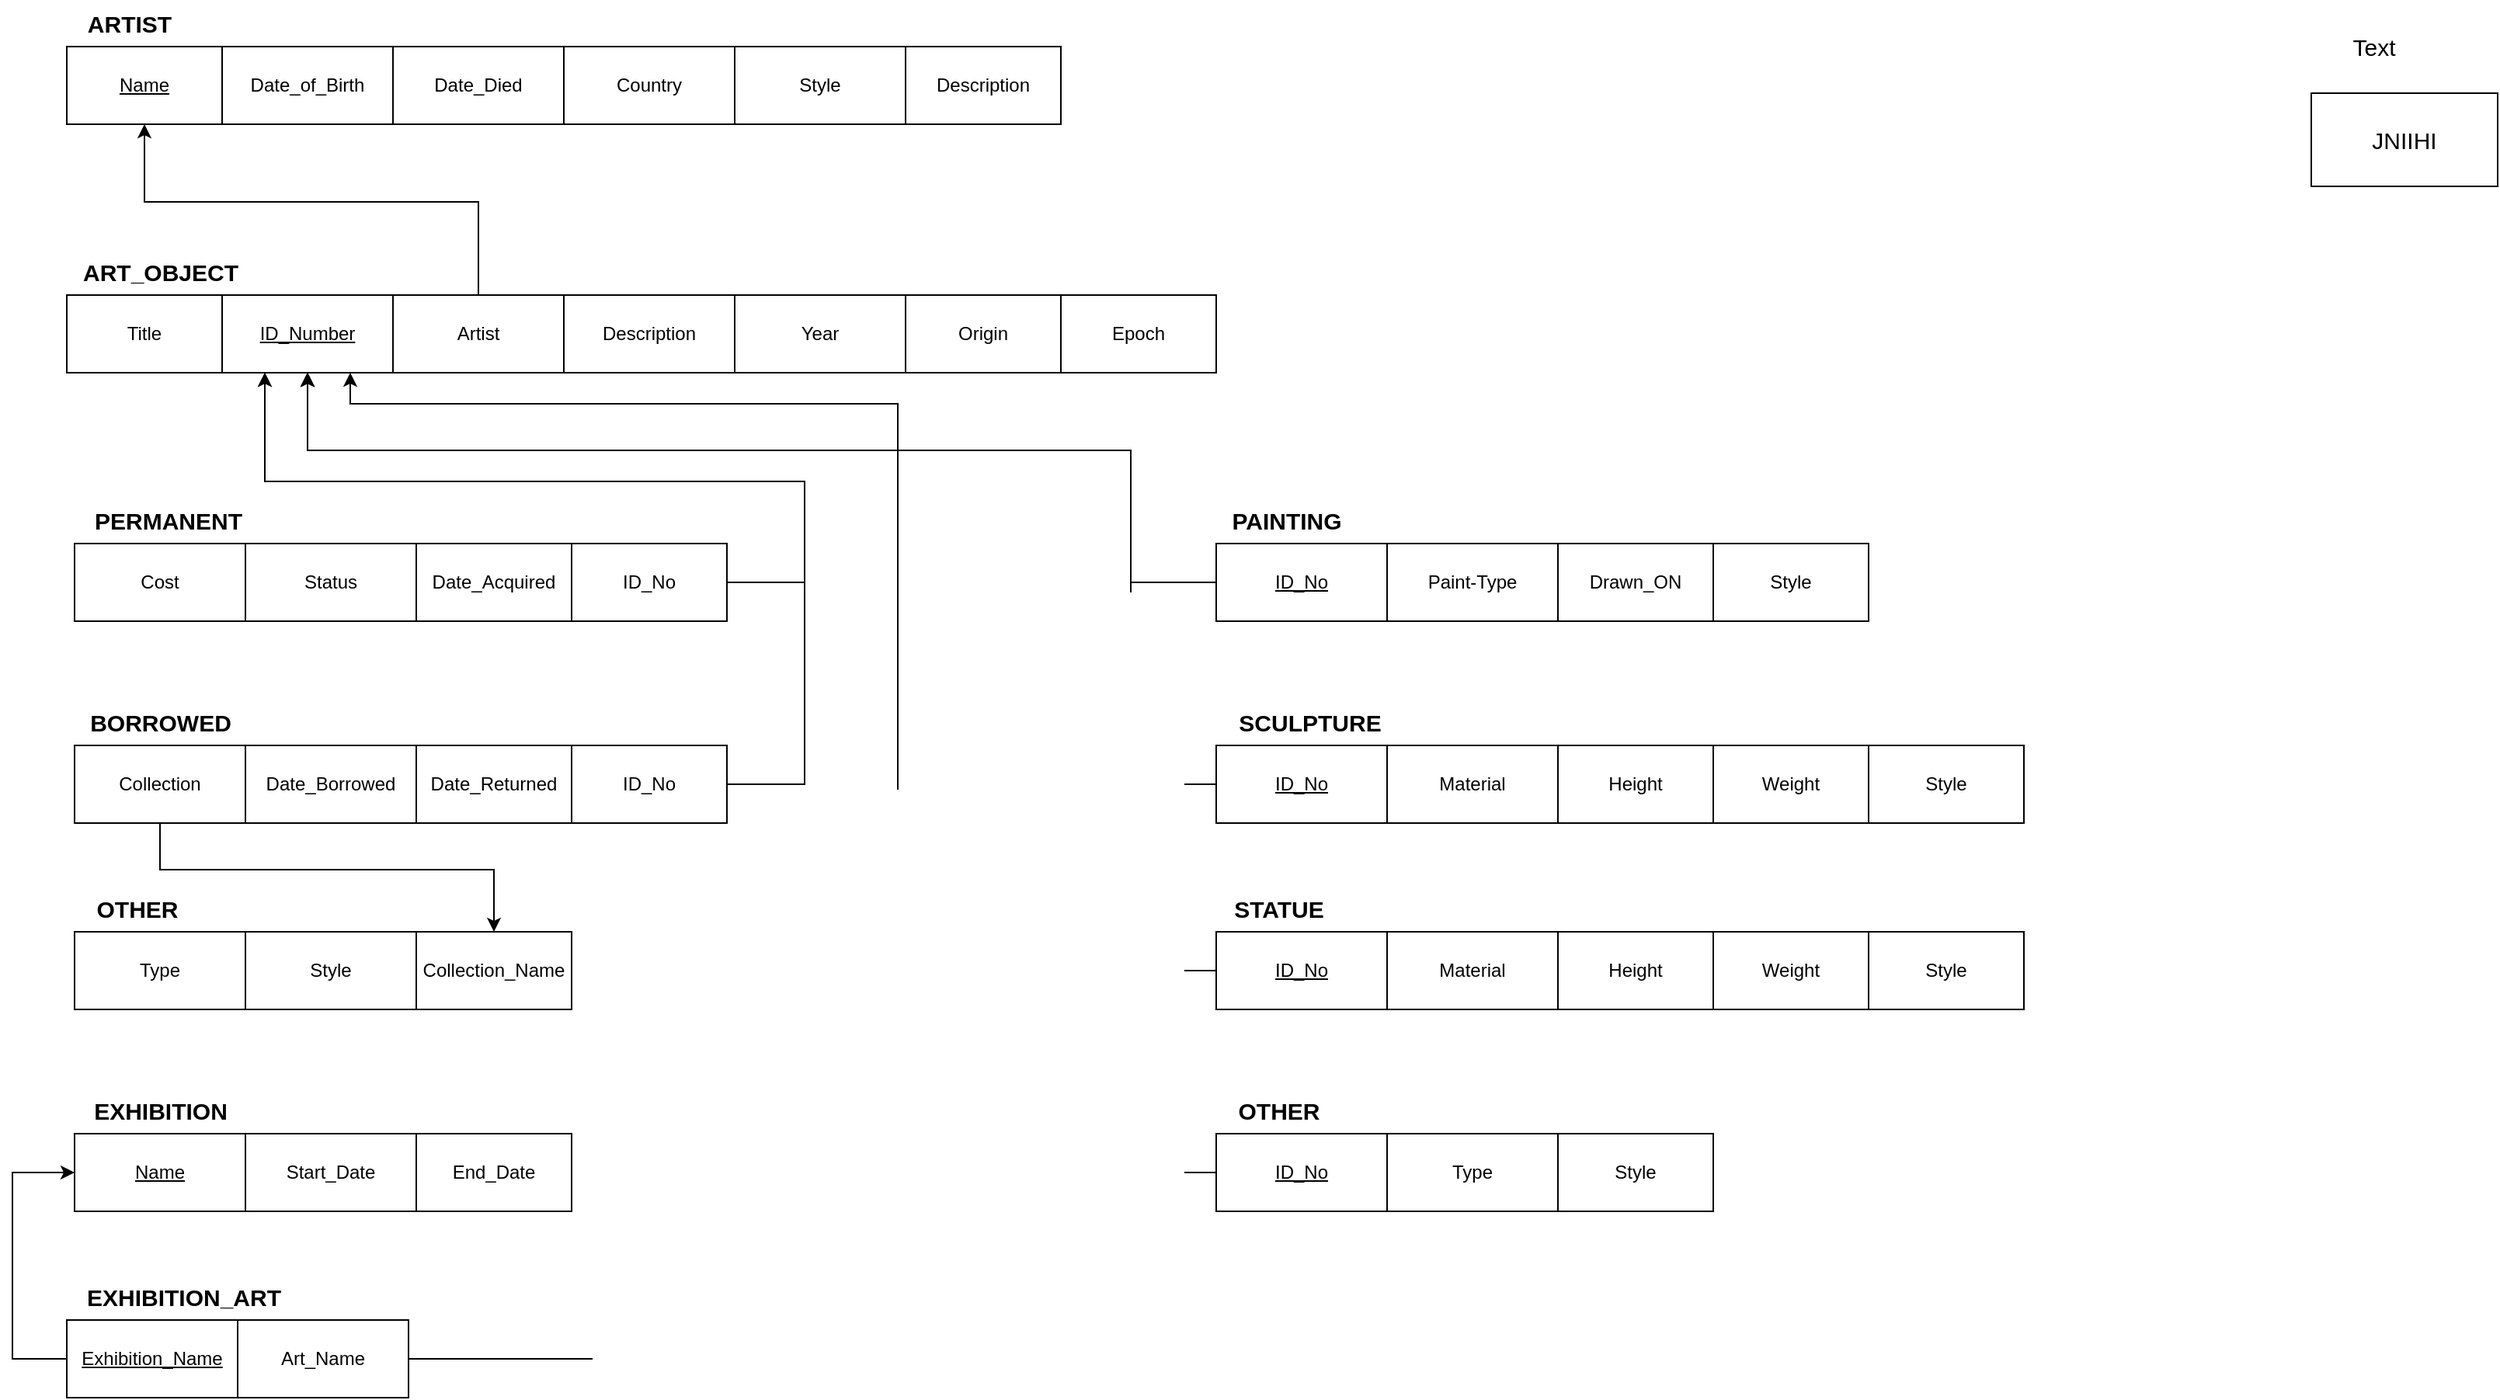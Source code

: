 <mxfile version="20.5.3" type="google"><diagram id="R2lEEEUBdFMjLlhIrx00" name="Page-1"><mxGraphModel grid="1" page="1" gridSize="10" guides="1" tooltips="1" connect="1" arrows="1" fold="1" pageScale="1" pageWidth="850" pageHeight="1100" math="0" shadow="0" extFonts="Permanent Marker^https://fonts.googleapis.com/css?family=Permanent+Marker"><root><mxCell id="0"/><mxCell id="1" parent="0"/><mxCell id="VDPvG69KEZOV1B6xVewK-1" value="&lt;u&gt;Name&lt;/u&gt;" style="rounded=0;whiteSpace=wrap;html=1;" vertex="1" parent="1"><mxGeometry x="155" y="70" width="100" height="50" as="geometry"/></mxCell><mxCell id="VDPvG69KEZOV1B6xVewK-2" value="Date_of_Birth" style="rounded=0;whiteSpace=wrap;html=1;" vertex="1" parent="1"><mxGeometry x="255" y="70" width="110" height="50" as="geometry"/></mxCell><mxCell id="VDPvG69KEZOV1B6xVewK-3" value="Date_Died" style="rounded=0;whiteSpace=wrap;html=1;" vertex="1" parent="1"><mxGeometry x="365" y="70" width="110" height="50" as="geometry"/></mxCell><mxCell id="VDPvG69KEZOV1B6xVewK-4" value="Country" style="rounded=0;whiteSpace=wrap;html=1;" vertex="1" parent="1"><mxGeometry x="475" y="70" width="110" height="50" as="geometry"/></mxCell><mxCell id="VDPvG69KEZOV1B6xVewK-5" value="Style" style="rounded=0;whiteSpace=wrap;html=1;" vertex="1" parent="1"><mxGeometry x="585" y="70" width="110" height="50" as="geometry"/></mxCell><mxCell id="VDPvG69KEZOV1B6xVewK-6" value="Description" style="rounded=0;whiteSpace=wrap;html=1;" vertex="1" parent="1"><mxGeometry x="695" y="70" width="100" height="50" as="geometry"/></mxCell><mxCell id="VDPvG69KEZOV1B6xVewK-7" value="Title" style="rounded=0;whiteSpace=wrap;html=1;" vertex="1" parent="1"><mxGeometry x="155" y="230" width="100" height="50" as="geometry"/></mxCell><mxCell id="VDPvG69KEZOV1B6xVewK-8" value="&lt;u&gt;ID_Number&lt;/u&gt;" style="rounded=0;whiteSpace=wrap;html=1;" vertex="1" parent="1"><mxGeometry x="255" y="230" width="110" height="50" as="geometry"/></mxCell><mxCell id="VDPvG69KEZOV1B6xVewK-70" style="edgeStyle=orthogonalEdgeStyle;rounded=0;orthogonalLoop=1;jettySize=auto;html=1;exitX=0.5;exitY=0;exitDx=0;exitDy=0;entryX=0.5;entryY=1;entryDx=0;entryDy=0;fontSize=15;" edge="1" parent="1" source="VDPvG69KEZOV1B6xVewK-9" target="VDPvG69KEZOV1B6xVewK-1"><mxGeometry relative="1" as="geometry"><Array as="points"><mxPoint x="420" y="170"/><mxPoint x="205" y="170"/></Array></mxGeometry></mxCell><mxCell id="VDPvG69KEZOV1B6xVewK-9" value="Artist" style="rounded=0;whiteSpace=wrap;html=1;" vertex="1" parent="1"><mxGeometry x="365" y="230" width="110" height="50" as="geometry"/></mxCell><mxCell id="VDPvG69KEZOV1B6xVewK-10" value="Description" style="rounded=0;whiteSpace=wrap;html=1;" vertex="1" parent="1"><mxGeometry x="475" y="230" width="110" height="50" as="geometry"/></mxCell><mxCell id="VDPvG69KEZOV1B6xVewK-11" value="Year" style="rounded=0;whiteSpace=wrap;html=1;" vertex="1" parent="1"><mxGeometry x="585" y="230" width="110" height="50" as="geometry"/></mxCell><mxCell id="VDPvG69KEZOV1B6xVewK-12" value="Origin" style="rounded=0;whiteSpace=wrap;html=1;" vertex="1" parent="1"><mxGeometry x="695" y="230" width="100" height="50" as="geometry"/></mxCell><mxCell id="VDPvG69KEZOV1B6xVewK-13" value="Epoch" style="rounded=0;whiteSpace=wrap;html=1;" vertex="1" parent="1"><mxGeometry x="795" y="230" width="100" height="50" as="geometry"/></mxCell><mxCell id="VDPvG69KEZOV1B6xVewK-14" value="Cost" style="rounded=0;whiteSpace=wrap;html=1;" vertex="1" parent="1"><mxGeometry x="160" y="390" width="110" height="50" as="geometry"/></mxCell><mxCell id="VDPvG69KEZOV1B6xVewK-15" value="Status" style="rounded=0;whiteSpace=wrap;html=1;" vertex="1" parent="1"><mxGeometry x="270" y="390" width="110" height="50" as="geometry"/></mxCell><mxCell id="VDPvG69KEZOV1B6xVewK-16" value="Date_Acquired" style="rounded=0;whiteSpace=wrap;html=1;" vertex="1" parent="1"><mxGeometry x="380" y="390" width="100" height="50" as="geometry"/></mxCell><mxCell id="VDPvG69KEZOV1B6xVewK-74" style="edgeStyle=orthogonalEdgeStyle;rounded=0;orthogonalLoop=1;jettySize=auto;html=1;exitX=1;exitY=0.5;exitDx=0;exitDy=0;entryX=0.25;entryY=1;entryDx=0;entryDy=0;fontSize=15;" edge="1" parent="1" source="VDPvG69KEZOV1B6xVewK-17" target="VDPvG69KEZOV1B6xVewK-8"><mxGeometry relative="1" as="geometry"><Array as="points"><mxPoint x="630" y="415"/><mxPoint x="630" y="350"/><mxPoint x="283" y="350"/></Array></mxGeometry></mxCell><mxCell id="VDPvG69KEZOV1B6xVewK-17" value="ID_No" style="rounded=0;whiteSpace=wrap;html=1;" vertex="1" parent="1"><mxGeometry x="480" y="390" width="100" height="50" as="geometry"/></mxCell><mxCell id="VDPvG69KEZOV1B6xVewK-69" style="edgeStyle=orthogonalEdgeStyle;rounded=0;orthogonalLoop=1;jettySize=auto;html=1;exitX=0.5;exitY=1;exitDx=0;exitDy=0;entryX=0.5;entryY=0;entryDx=0;entryDy=0;fontSize=15;" edge="1" parent="1" source="VDPvG69KEZOV1B6xVewK-18" target="VDPvG69KEZOV1B6xVewK-24"><mxGeometry relative="1" as="geometry"><Array as="points"><mxPoint x="215" y="600"/><mxPoint x="430" y="600"/></Array></mxGeometry></mxCell><mxCell id="VDPvG69KEZOV1B6xVewK-18" value="Collection" style="rounded=0;whiteSpace=wrap;html=1;" vertex="1" parent="1"><mxGeometry x="160" y="520" width="110" height="50" as="geometry"/></mxCell><mxCell id="VDPvG69KEZOV1B6xVewK-19" value="Date_Borrowed" style="rounded=0;whiteSpace=wrap;html=1;" vertex="1" parent="1"><mxGeometry x="270" y="520" width="110" height="50" as="geometry"/></mxCell><mxCell id="VDPvG69KEZOV1B6xVewK-20" value="Date_Returned" style="rounded=0;whiteSpace=wrap;html=1;" vertex="1" parent="1"><mxGeometry x="380" y="520" width="100" height="50" as="geometry"/></mxCell><mxCell id="VDPvG69KEZOV1B6xVewK-72" style="edgeStyle=orthogonalEdgeStyle;rounded=0;orthogonalLoop=1;jettySize=auto;html=1;exitX=1;exitY=0.5;exitDx=0;exitDy=0;entryX=0.25;entryY=1;entryDx=0;entryDy=0;fontSize=15;" edge="1" parent="1" source="VDPvG69KEZOV1B6xVewK-21" target="VDPvG69KEZOV1B6xVewK-8"><mxGeometry relative="1" as="geometry"><Array as="points"><mxPoint x="630" y="545"/><mxPoint x="630" y="350"/><mxPoint x="283" y="350"/></Array></mxGeometry></mxCell><mxCell id="VDPvG69KEZOV1B6xVewK-21" value="ID_No" style="rounded=0;whiteSpace=wrap;html=1;" vertex="1" parent="1"><mxGeometry x="480" y="520" width="100" height="50" as="geometry"/></mxCell><mxCell id="VDPvG69KEZOV1B6xVewK-22" value="Type" style="rounded=0;whiteSpace=wrap;html=1;" vertex="1" parent="1"><mxGeometry x="160" y="640" width="110" height="50" as="geometry"/></mxCell><mxCell id="VDPvG69KEZOV1B6xVewK-23" value="Style" style="rounded=0;whiteSpace=wrap;html=1;" vertex="1" parent="1"><mxGeometry x="270" y="640" width="110" height="50" as="geometry"/></mxCell><mxCell id="VDPvG69KEZOV1B6xVewK-24" value="Collection_Name" style="rounded=0;whiteSpace=wrap;html=1;" vertex="1" parent="1"><mxGeometry x="380" y="640" width="100" height="50" as="geometry"/></mxCell><mxCell id="VDPvG69KEZOV1B6xVewK-25" value="&lt;u&gt;Name&lt;/u&gt;" style="rounded=0;whiteSpace=wrap;html=1;" vertex="1" parent="1"><mxGeometry x="160" y="770" width="110" height="50" as="geometry"/></mxCell><mxCell id="VDPvG69KEZOV1B6xVewK-26" value="Start_Date" style="rounded=0;whiteSpace=wrap;html=1;" vertex="1" parent="1"><mxGeometry x="270" y="770" width="110" height="50" as="geometry"/></mxCell><mxCell id="VDPvG69KEZOV1B6xVewK-27" value="End_Date" style="rounded=0;whiteSpace=wrap;html=1;" vertex="1" parent="1"><mxGeometry x="380" y="770" width="100" height="50" as="geometry"/></mxCell><mxCell id="VDPvG69KEZOV1B6xVewK-75" style="edgeStyle=orthogonalEdgeStyle;rounded=0;orthogonalLoop=1;jettySize=auto;html=1;exitX=0;exitY=0.5;exitDx=0;exitDy=0;entryX=0;entryY=0.5;entryDx=0;entryDy=0;fontSize=15;" edge="1" parent="1" source="VDPvG69KEZOV1B6xVewK-28" target="VDPvG69KEZOV1B6xVewK-25"><mxGeometry relative="1" as="geometry"><Array as="points"><mxPoint x="120" y="915"/><mxPoint x="120" y="795"/></Array></mxGeometry></mxCell><mxCell id="VDPvG69KEZOV1B6xVewK-28" value="&lt;u&gt;Exhibition_Name&lt;/u&gt;" style="rounded=0;whiteSpace=wrap;html=1;" vertex="1" parent="1"><mxGeometry x="155" y="890" width="110" height="50" as="geometry"/></mxCell><mxCell id="VDPvG69KEZOV1B6xVewK-68" style="edgeStyle=orthogonalEdgeStyle;rounded=0;orthogonalLoop=1;jettySize=auto;html=1;exitX=1;exitY=0.5;exitDx=0;exitDy=0;entryX=0.75;entryY=1;entryDx=0;entryDy=0;fontSize=15;" edge="1" parent="1" source="VDPvG69KEZOV1B6xVewK-29" target="VDPvG69KEZOV1B6xVewK-8"><mxGeometry relative="1" as="geometry"><Array as="points"><mxPoint x="690" y="915"/><mxPoint x="690" y="300"/><mxPoint x="338" y="300"/></Array></mxGeometry></mxCell><mxCell id="VDPvG69KEZOV1B6xVewK-29" value="Art_Name" style="rounded=0;whiteSpace=wrap;html=1;" vertex="1" parent="1"><mxGeometry x="265" y="890" width="110" height="50" as="geometry"/></mxCell><mxCell id="VDPvG69KEZOV1B6xVewK-81" style="edgeStyle=orthogonalEdgeStyle;rounded=0;orthogonalLoop=1;jettySize=auto;html=1;exitX=0;exitY=0.5;exitDx=0;exitDy=0;entryX=0.5;entryY=1;entryDx=0;entryDy=0;fontSize=15;" edge="1" parent="1" source="VDPvG69KEZOV1B6xVewK-31" target="VDPvG69KEZOV1B6xVewK-8"><mxGeometry relative="1" as="geometry"><Array as="points"><mxPoint x="840" y="415"/><mxPoint x="840" y="330"/><mxPoint x="310" y="330"/></Array></mxGeometry></mxCell><mxCell id="VDPvG69KEZOV1B6xVewK-31" value="&lt;u&gt;ID_No&lt;/u&gt;" style="rounded=0;whiteSpace=wrap;html=1;" vertex="1" parent="1"><mxGeometry x="895" y="390" width="110" height="50" as="geometry"/></mxCell><mxCell id="VDPvG69KEZOV1B6xVewK-32" value="Paint-Type" style="rounded=0;whiteSpace=wrap;html=1;" vertex="1" parent="1"><mxGeometry x="1005" y="390" width="110" height="50" as="geometry"/></mxCell><mxCell id="VDPvG69KEZOV1B6xVewK-33" value="Drawn_ON" style="rounded=0;whiteSpace=wrap;html=1;" vertex="1" parent="1"><mxGeometry x="1115" y="390" width="100" height="50" as="geometry"/></mxCell><mxCell id="VDPvG69KEZOV1B6xVewK-34" value="Style" style="rounded=0;whiteSpace=wrap;html=1;" vertex="1" parent="1"><mxGeometry x="1215" y="390" width="100" height="50" as="geometry"/></mxCell><mxCell id="VDPvG69KEZOV1B6xVewK-79" style="edgeStyle=orthogonalEdgeStyle;rounded=0;orthogonalLoop=1;jettySize=auto;html=1;exitX=0;exitY=0.5;exitDx=0;exitDy=0;entryX=0.5;entryY=1;entryDx=0;entryDy=0;fontSize=15;" edge="1" parent="1" source="VDPvG69KEZOV1B6xVewK-39" target="VDPvG69KEZOV1B6xVewK-8"><mxGeometry relative="1" as="geometry"><Array as="points"><mxPoint x="840" y="665"/><mxPoint x="840" y="330"/><mxPoint x="310" y="330"/></Array></mxGeometry></mxCell><mxCell id="VDPvG69KEZOV1B6xVewK-39" value="&lt;u&gt;ID_No&lt;/u&gt;" style="rounded=0;whiteSpace=wrap;html=1;" vertex="1" parent="1"><mxGeometry x="895" y="640" width="110" height="50" as="geometry"/></mxCell><mxCell id="VDPvG69KEZOV1B6xVewK-40" value="Material" style="rounded=0;whiteSpace=wrap;html=1;" vertex="1" parent="1"><mxGeometry x="1005" y="640" width="110" height="50" as="geometry"/></mxCell><mxCell id="VDPvG69KEZOV1B6xVewK-41" value="Height" style="rounded=0;whiteSpace=wrap;html=1;" vertex="1" parent="1"><mxGeometry x="1115" y="640" width="100" height="50" as="geometry"/></mxCell><mxCell id="VDPvG69KEZOV1B6xVewK-42" value="Weight" style="rounded=0;whiteSpace=wrap;html=1;" vertex="1" parent="1"><mxGeometry x="1215" y="640" width="100" height="50" as="geometry"/></mxCell><mxCell id="VDPvG69KEZOV1B6xVewK-78" style="edgeStyle=orthogonalEdgeStyle;rounded=0;orthogonalLoop=1;jettySize=auto;html=1;exitX=0;exitY=0.5;exitDx=0;exitDy=0;entryX=0.5;entryY=1;entryDx=0;entryDy=0;fontSize=15;" edge="1" parent="1" source="VDPvG69KEZOV1B6xVewK-44" target="VDPvG69KEZOV1B6xVewK-8"><mxGeometry relative="1" as="geometry"><Array as="points"><mxPoint x="840" y="795"/><mxPoint x="840" y="330"/><mxPoint x="310" y="330"/></Array></mxGeometry></mxCell><mxCell id="VDPvG69KEZOV1B6xVewK-44" value="&lt;u&gt;ID_No&lt;/u&gt;" style="rounded=0;whiteSpace=wrap;html=1;" vertex="1" parent="1"><mxGeometry x="895" y="770" width="110" height="50" as="geometry"/></mxCell><mxCell id="VDPvG69KEZOV1B6xVewK-45" value="Type" style="rounded=0;whiteSpace=wrap;html=1;" vertex="1" parent="1"><mxGeometry x="1005" y="770" width="110" height="50" as="geometry"/></mxCell><mxCell id="VDPvG69KEZOV1B6xVewK-46" value="Style" style="rounded=0;whiteSpace=wrap;html=1;" vertex="1" parent="1"><mxGeometry x="1115" y="770" width="100" height="50" as="geometry"/></mxCell><mxCell id="VDPvG69KEZOV1B6xVewK-48" value="Style" style="rounded=0;whiteSpace=wrap;html=1;" vertex="1" parent="1"><mxGeometry x="1315" y="640" width="100" height="50" as="geometry"/></mxCell><mxCell id="VDPvG69KEZOV1B6xVewK-80" style="edgeStyle=orthogonalEdgeStyle;rounded=0;orthogonalLoop=1;jettySize=auto;html=1;exitX=0;exitY=0.5;exitDx=0;exitDy=0;entryX=0.5;entryY=1;entryDx=0;entryDy=0;fontSize=15;" edge="1" parent="1" source="VDPvG69KEZOV1B6xVewK-49" target="VDPvG69KEZOV1B6xVewK-8"><mxGeometry relative="1" as="geometry"><Array as="points"><mxPoint x="840" y="545"/><mxPoint x="840" y="330"/><mxPoint x="310" y="330"/></Array></mxGeometry></mxCell><mxCell id="VDPvG69KEZOV1B6xVewK-49" value="&lt;u&gt;ID_No&lt;/u&gt;" style="rounded=0;whiteSpace=wrap;html=1;" vertex="1" parent="1"><mxGeometry x="895" y="520" width="110" height="50" as="geometry"/></mxCell><mxCell id="VDPvG69KEZOV1B6xVewK-50" value="Material" style="rounded=0;whiteSpace=wrap;html=1;" vertex="1" parent="1"><mxGeometry x="1005" y="520" width="110" height="50" as="geometry"/></mxCell><mxCell id="VDPvG69KEZOV1B6xVewK-51" value="Height" style="rounded=0;whiteSpace=wrap;html=1;" vertex="1" parent="1"><mxGeometry x="1115" y="520" width="100" height="50" as="geometry"/></mxCell><mxCell id="VDPvG69KEZOV1B6xVewK-52" value="Weight" style="rounded=0;whiteSpace=wrap;html=1;" vertex="1" parent="1"><mxGeometry x="1215" y="520" width="100" height="50" as="geometry"/></mxCell><mxCell id="VDPvG69KEZOV1B6xVewK-53" value="Style" style="rounded=0;whiteSpace=wrap;html=1;" vertex="1" parent="1"><mxGeometry x="1315" y="520" width="100" height="50" as="geometry"/></mxCell><mxCell id="VDPvG69KEZOV1B6xVewK-54" value="&lt;b&gt;&lt;font style=&quot;font-size: 15px;&quot;&gt;ARTIST&lt;/font&gt;&lt;/b&gt;" style="text;html=1;align=center;verticalAlign=middle;resizable=0;points=[];autosize=1;strokeColor=none;fillColor=none;" vertex="1" parent="1"><mxGeometry x="155" y="40" width="80" height="30" as="geometry"/></mxCell><mxCell id="VDPvG69KEZOV1B6xVewK-55" value="&lt;span style=&quot;font-size: 15px;&quot;&gt;&lt;b&gt;ART_OBJECT&lt;/b&gt;&lt;/span&gt;" style="text;html=1;align=center;verticalAlign=middle;resizable=0;points=[];autosize=1;strokeColor=none;fillColor=none;" vertex="1" parent="1"><mxGeometry x="155" y="200" width="120" height="30" as="geometry"/></mxCell><mxCell id="VDPvG69KEZOV1B6xVewK-56" value="&lt;span style=&quot;font-size: 15px;&quot;&gt;&lt;b&gt;PERMANENT&lt;/b&gt;&lt;/span&gt;" style="text;html=1;align=center;verticalAlign=middle;resizable=0;points=[];autosize=1;strokeColor=none;fillColor=none;" vertex="1" parent="1"><mxGeometry x="160" y="360" width="120" height="30" as="geometry"/></mxCell><mxCell id="VDPvG69KEZOV1B6xVewK-57" value="&lt;span style=&quot;font-size: 15px;&quot;&gt;&lt;b&gt;BORROWED&lt;/b&gt;&lt;/span&gt;" style="text;html=1;align=center;verticalAlign=middle;resizable=0;points=[];autosize=1;strokeColor=none;fillColor=none;" vertex="1" parent="1"><mxGeometry x="160" y="490" width="110" height="30" as="geometry"/></mxCell><mxCell id="VDPvG69KEZOV1B6xVewK-59" value="&lt;span style=&quot;font-size: 15px;&quot;&gt;&lt;b&gt;OTHER&lt;/b&gt;&lt;/span&gt;" style="text;html=1;align=center;verticalAlign=middle;resizable=0;points=[];autosize=1;strokeColor=none;fillColor=none;" vertex="1" parent="1"><mxGeometry x="160" y="610" width="80" height="30" as="geometry"/></mxCell><mxCell id="VDPvG69KEZOV1B6xVewK-60" value="&lt;span style=&quot;font-size: 15px;&quot;&gt;&lt;b&gt;EXHIBITION&lt;/b&gt;&lt;/span&gt;" style="text;html=1;align=center;verticalAlign=middle;resizable=0;points=[];autosize=1;strokeColor=none;fillColor=none;" vertex="1" parent="1"><mxGeometry x="160" y="740" width="110" height="30" as="geometry"/></mxCell><mxCell id="VDPvG69KEZOV1B6xVewK-61" value="&lt;span style=&quot;font-size: 15px;&quot;&gt;&lt;b&gt;EXHIBITION_ART&lt;/b&gt;&lt;/span&gt;" style="text;html=1;align=center;verticalAlign=middle;resizable=0;points=[];autosize=1;strokeColor=none;fillColor=none;" vertex="1" parent="1"><mxGeometry x="155" y="860" width="150" height="30" as="geometry"/></mxCell><mxCell id="VDPvG69KEZOV1B6xVewK-62" value="&lt;span style=&quot;font-size: 15px;&quot;&gt;&lt;b&gt;PAINTING&lt;/b&gt;&lt;/span&gt;" style="text;html=1;align=center;verticalAlign=middle;resizable=0;points=[];autosize=1;strokeColor=none;fillColor=none;" vertex="1" parent="1"><mxGeometry x="895" y="360" width="90" height="30" as="geometry"/></mxCell><mxCell id="VDPvG69KEZOV1B6xVewK-63" value="&lt;span style=&quot;font-size: 15px;&quot;&gt;&lt;b&gt;SCULPTURE&lt;/b&gt;&lt;/span&gt;" style="text;html=1;align=center;verticalAlign=middle;resizable=0;points=[];autosize=1;strokeColor=none;fillColor=none;" vertex="1" parent="1"><mxGeometry x="895" y="490" width="120" height="30" as="geometry"/></mxCell><mxCell id="VDPvG69KEZOV1B6xVewK-64" value="&lt;span style=&quot;font-size: 15px;&quot;&gt;&lt;b&gt;STATUE&lt;/b&gt;&lt;/span&gt;" style="text;html=1;align=center;verticalAlign=middle;resizable=0;points=[];autosize=1;strokeColor=none;fillColor=none;" vertex="1" parent="1"><mxGeometry x="895" y="610" width="80" height="30" as="geometry"/></mxCell><mxCell id="VDPvG69KEZOV1B6xVewK-65" value="&lt;span style=&quot;font-size: 15px;&quot;&gt;&lt;b&gt;OTHER&lt;/b&gt;&lt;/span&gt;" style="text;html=1;align=center;verticalAlign=middle;resizable=0;points=[];autosize=1;strokeColor=none;fillColor=none;" vertex="1" parent="1"><mxGeometry x="895" y="740" width="80" height="30" as="geometry"/></mxCell><mxCell id="VDPvG69KEZOV1B6xVewK-82" value="Text" style="text;html=1;align=center;verticalAlign=middle;resizable=0;points=[];autosize=1;strokeColor=none;fillColor=none;fontSize=15;" vertex="1" parent="1"><mxGeometry x="1615" y="55" width="50" height="30" as="geometry"/></mxCell><mxCell id="VDPvG69KEZOV1B6xVewK-83" value="JNIIHI" style="whiteSpace=wrap;html=1;fontSize=15;" vertex="1" parent="1"><mxGeometry x="1600" y="100" width="120" height="60" as="geometry"/></mxCell></root></mxGraphModel></diagram></mxfile>